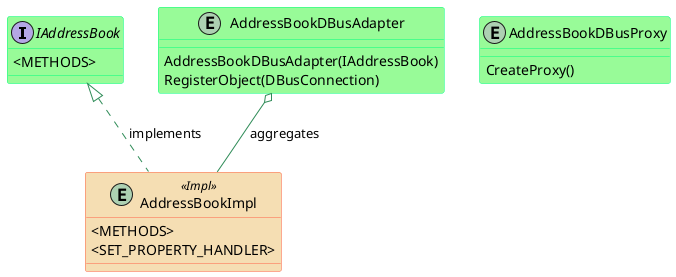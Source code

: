 @startuml
skinparam class {
BackgroundColor PaleGreen
ArrowColor SeaGreen
BorderColor SpringGreen
BackgroundColor<<Impl>> Wheat
BorderColor<<Impl>> Tomato
}

interface IAddressBook {
 <METHODS> 
}

entity AddressBookDBusAdapter {
 AddressBookDBusAdapter(IAddressBook)
 RegisterObject(DBusConnection)
}

entity AddressBookDBusProxy {
 CreateProxy()
}

entity AddressBookImpl <<Impl>> {
 <METHODS>
 <SET_PROPERTY_HANDLER>
}
IAddressBook <|.. AddressBookImpl : implements
AddressBookDBusAdapter o-- AddressBookImpl: aggregates

@enduml